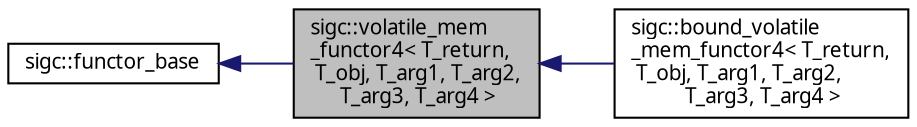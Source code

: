 digraph "sigc::volatile_mem_functor4&lt; T_return, T_obj, T_arg1, T_arg2, T_arg3, T_arg4 &gt;"
{
  edge [fontname="Sans",fontsize="10",labelfontname="Sans",labelfontsize="10"];
  node [fontname="Sans",fontsize="10",shape=record];
  rankdir="LR";
  Node1 [label="sigc::volatile_mem\l_functor4\< T_return,\l T_obj, T_arg1, T_arg2,\l T_arg3, T_arg4 \>",height=0.2,width=0.4,color="black", fillcolor="grey75", style="filled" fontcolor="black"];
  Node2 -> Node1 [dir="back",color="midnightblue",fontsize="10",style="solid",fontname="Sans"];
  Node2 [label="sigc::functor_base",height=0.2,width=0.4,color="black", fillcolor="white", style="filled",URL="$structsigc_1_1functor__base.html",tooltip="A hint to the compiler."];
  Node1 -> Node3 [dir="back",color="midnightblue",fontsize="10",style="solid",fontname="Sans"];
  Node3 [label="sigc::bound_volatile\l_mem_functor4\< T_return,\l T_obj, T_arg1, T_arg2,\l T_arg3, T_arg4 \>",height=0.2,width=0.4,color="black", fillcolor="white", style="filled",URL="$classsigc_1_1bound__volatile__mem__functor4.html",tooltip="bound_volatile_mem_functor4 encapsulates a volatile method with 4 arguments and an object instance..."];
}
